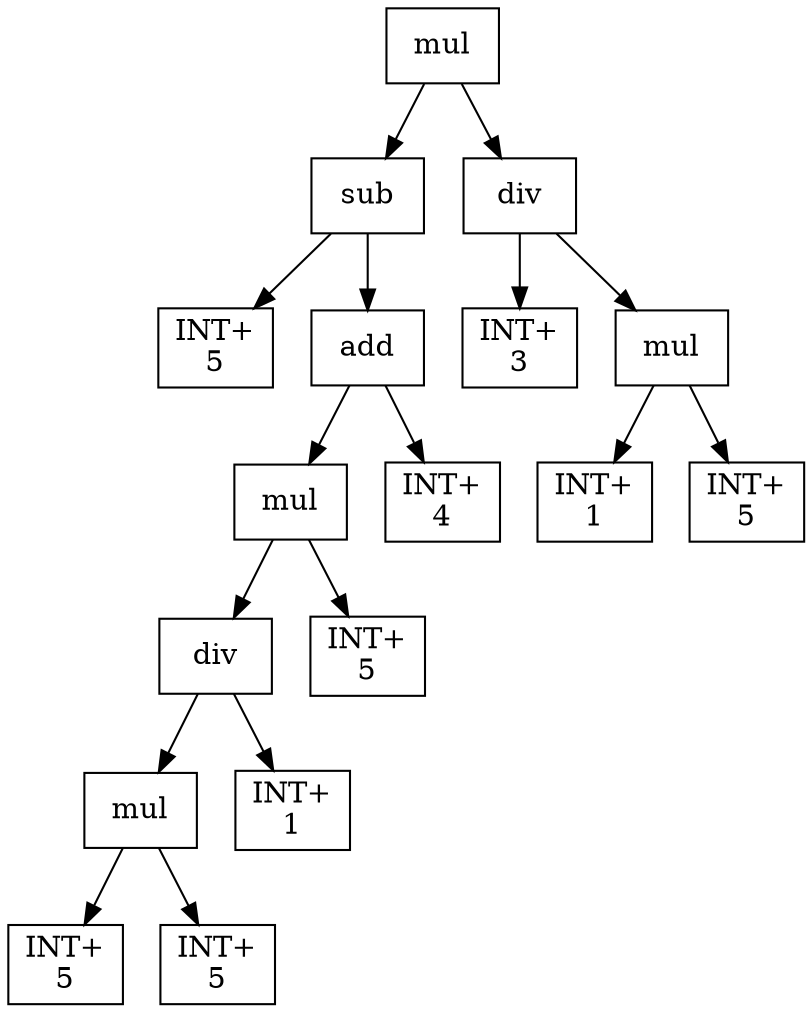 digraph expr {
  node [shape=box];
  n1 [label="mul"];
  n2 [label="sub"];
  n3 [label="INT+\n5"];
  n4 [label="add"];
  n5 [label="mul"];
  n6 [label="div"];
  n7 [label="mul"];
  n8 [label="INT+\n5"];
  n9 [label="INT+\n5"];
  n7 -> n8;
  n7 -> n9;
  n10 [label="INT+\n1"];
  n6 -> n7;
  n6 -> n10;
  n11 [label="INT+\n5"];
  n5 -> n6;
  n5 -> n11;
  n12 [label="INT+\n4"];
  n4 -> n5;
  n4 -> n12;
  n2 -> n3;
  n2 -> n4;
  n13 [label="div"];
  n14 [label="INT+\n3"];
  n15 [label="mul"];
  n16 [label="INT+\n1"];
  n17 [label="INT+\n5"];
  n15 -> n16;
  n15 -> n17;
  n13 -> n14;
  n13 -> n15;
  n1 -> n2;
  n1 -> n13;
}